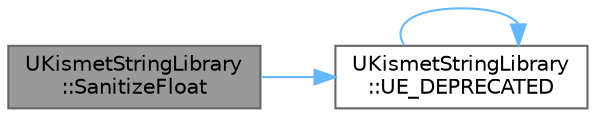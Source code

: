 digraph "UKismetStringLibrary::SanitizeFloat"
{
 // INTERACTIVE_SVG=YES
 // LATEX_PDF_SIZE
  bgcolor="transparent";
  edge [fontname=Helvetica,fontsize=10,labelfontname=Helvetica,labelfontsize=10];
  node [fontname=Helvetica,fontsize=10,shape=box,height=0.2,width=0.4];
  rankdir="LR";
  Node1 [id="Node000001",label="UKismetStringLibrary\l::SanitizeFloat",height=0.2,width=0.4,color="gray40", fillcolor="grey60", style="filled", fontcolor="black",tooltip=" "];
  Node1 -> Node2 [id="edge1_Node000001_Node000002",color="steelblue1",style="solid",tooltip=" "];
  Node2 [id="Node000002",label="UKismetStringLibrary\l::UE_DEPRECATED",height=0.2,width=0.4,color="grey40", fillcolor="white", style="filled",URL="$d8/d08/classUKismetStringLibrary.html#abf65b6dbff5e7d68801d24fecd012ee0",tooltip="Converts a string to a float value."];
  Node2 -> Node2 [id="edge2_Node000002_Node000002",color="steelblue1",style="solid",tooltip=" "];
}

